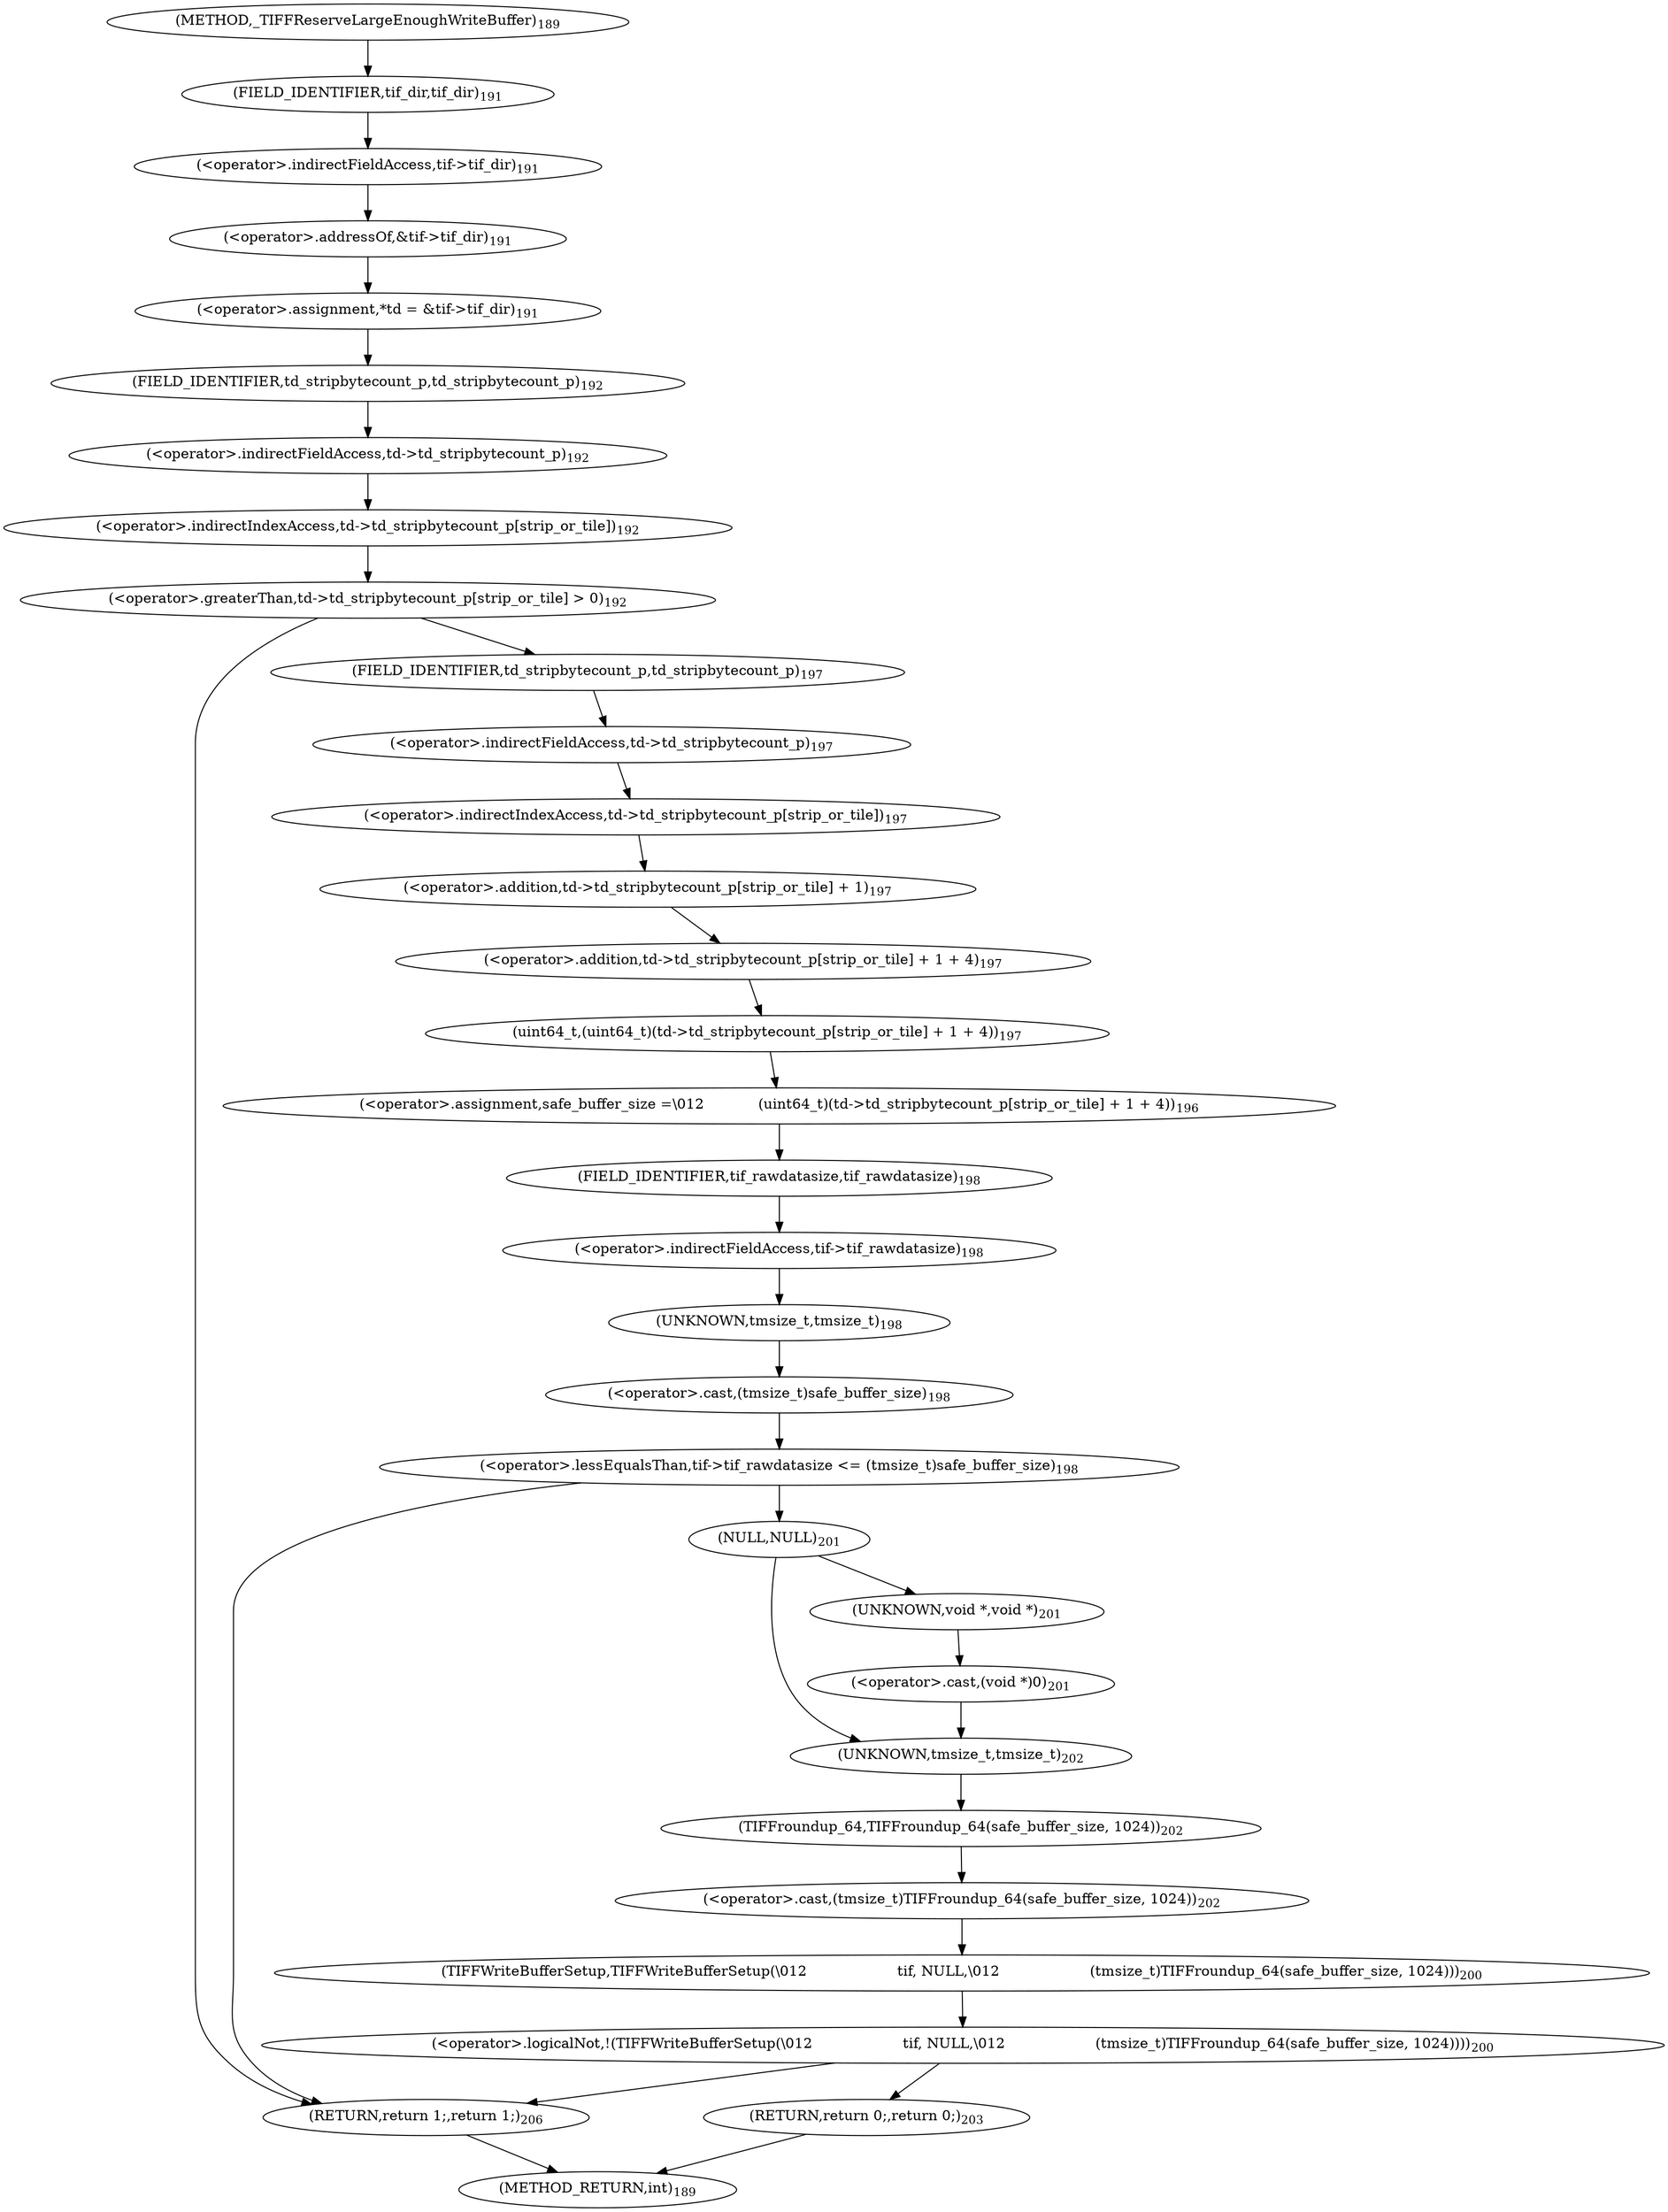 digraph "_TIFFReserveLargeEnoughWriteBuffer" {  
"30723" [label = <(&lt;operator&gt;.assignment,*td = &amp;tif-&gt;tif_dir)<SUB>191</SUB>> ]
"30777" [label = <(RETURN,return 1;,return 1;)<SUB>206</SUB>> ]
"30725" [label = <(&lt;operator&gt;.addressOf,&amp;tif-&gt;tif_dir)<SUB>191</SUB>> ]
"30730" [label = <(&lt;operator&gt;.greaterThan,td-&gt;td_stripbytecount_p[strip_or_tile] &gt; 0)<SUB>192</SUB>> ]
"30726" [label = <(&lt;operator&gt;.indirectFieldAccess,tif-&gt;tif_dir)<SUB>191</SUB>> ]
"30731" [label = <(&lt;operator&gt;.indirectIndexAccess,td-&gt;td_stripbytecount_p[strip_or_tile])<SUB>192</SUB>> ]
"30739" [label = <(&lt;operator&gt;.assignment,safe_buffer_size =\012            (uint64_t)(td-&gt;td_stripbytecount_p[strip_or_tile] + 1 + 4))<SUB>196</SUB>> ]
"30728" [label = <(FIELD_IDENTIFIER,tif_dir,tif_dir)<SUB>191</SUB>> ]
"30732" [label = <(&lt;operator&gt;.indirectFieldAccess,td-&gt;td_stripbytecount_p)<SUB>192</SUB>> ]
"30741" [label = <(uint64_t,(uint64_t)(td-&gt;td_stripbytecount_p[strip_or_tile] + 1 + 4))<SUB>197</SUB>> ]
"30752" [label = <(&lt;operator&gt;.lessEqualsThan,tif-&gt;tif_rawdatasize &lt;= (tmsize_t)safe_buffer_size)<SUB>198</SUB>> ]
"30734" [label = <(FIELD_IDENTIFIER,td_stripbytecount_p,td_stripbytecount_p)<SUB>192</SUB>> ]
"30742" [label = <(&lt;operator&gt;.addition,td-&gt;td_stripbytecount_p[strip_or_tile] + 1 + 4)<SUB>197</SUB>> ]
"30753" [label = <(&lt;operator&gt;.indirectFieldAccess,tif-&gt;tif_rawdatasize)<SUB>198</SUB>> ]
"30756" [label = <(&lt;operator&gt;.cast,(tmsize_t)safe_buffer_size)<SUB>198</SUB>> ]
"30743" [label = <(&lt;operator&gt;.addition,td-&gt;td_stripbytecount_p[strip_or_tile] + 1)<SUB>197</SUB>> ]
"30755" [label = <(FIELD_IDENTIFIER,tif_rawdatasize,tif_rawdatasize)<SUB>198</SUB>> ]
"30757" [label = <(UNKNOWN,tmsize_t,tmsize_t)<SUB>198</SUB>> ]
"30761" [label = <(&lt;operator&gt;.logicalNot,!(TIFFWriteBufferSetup(\012                    tif, NULL,\012                    (tmsize_t)TIFFroundup_64(safe_buffer_size, 1024))))<SUB>200</SUB>> ]
"30744" [label = <(&lt;operator&gt;.indirectIndexAccess,td-&gt;td_stripbytecount_p[strip_or_tile])<SUB>197</SUB>> ]
"30762" [label = <(TIFFWriteBufferSetup,TIFFWriteBufferSetup(\012                    tif, NULL,\012                    (tmsize_t)TIFFroundup_64(safe_buffer_size, 1024)))<SUB>200</SUB>> ]
"30775" [label = <(RETURN,return 0;,return 0;)<SUB>203</SUB>> ]
"30745" [label = <(&lt;operator&gt;.indirectFieldAccess,td-&gt;td_stripbytecount_p)<SUB>197</SUB>> ]
"30764" [label = <(NULL,NULL)<SUB>201</SUB>> ]
"30769" [label = <(&lt;operator&gt;.cast,(tmsize_t)TIFFroundup_64(safe_buffer_size, 1024))<SUB>202</SUB>> ]
"30747" [label = <(FIELD_IDENTIFIER,td_stripbytecount_p,td_stripbytecount_p)<SUB>197</SUB>> ]
"30770" [label = <(UNKNOWN,tmsize_t,tmsize_t)<SUB>202</SUB>> ]
"30771" [label = <(TIFFroundup_64,TIFFroundup_64(safe_buffer_size, 1024))<SUB>202</SUB>> ]
"30766" [label = <(&lt;operator&gt;.cast,(void *)0)<SUB>201</SUB>> ]
"30767" [label = <(UNKNOWN,void *,void *)<SUB>201</SUB>> ]
"30718" [label = <(METHOD,_TIFFReserveLargeEnoughWriteBuffer)<SUB>189</SUB>> ]
"30779" [label = <(METHOD_RETURN,int)<SUB>189</SUB>> ]
  "30723" -> "30734" 
  "30777" -> "30779" 
  "30725" -> "30723" 
  "30730" -> "30747" 
  "30730" -> "30777" 
  "30726" -> "30725" 
  "30731" -> "30730" 
  "30739" -> "30755" 
  "30728" -> "30726" 
  "30732" -> "30731" 
  "30741" -> "30739" 
  "30752" -> "30764" 
  "30752" -> "30777" 
  "30734" -> "30732" 
  "30742" -> "30741" 
  "30753" -> "30757" 
  "30756" -> "30752" 
  "30743" -> "30742" 
  "30755" -> "30753" 
  "30757" -> "30756" 
  "30761" -> "30775" 
  "30761" -> "30777" 
  "30744" -> "30743" 
  "30762" -> "30761" 
  "30775" -> "30779" 
  "30745" -> "30744" 
  "30764" -> "30767" 
  "30764" -> "30770" 
  "30769" -> "30762" 
  "30747" -> "30745" 
  "30770" -> "30771" 
  "30771" -> "30769" 
  "30766" -> "30770" 
  "30767" -> "30766" 
  "30718" -> "30728" 
}
